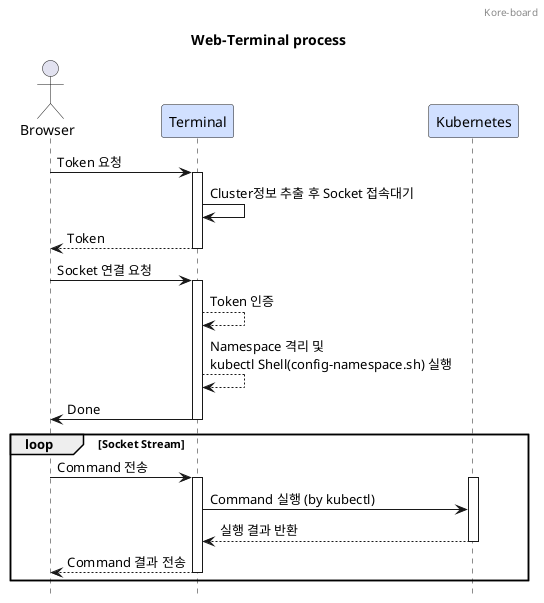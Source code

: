 @@startuml

header	Kore-board
title	Web-Terminal process
hide	footbox

actor		"Browser"		as browser
participant	"Terminal"		as terminal		#d1e0ff
participant	"Kubernetes"	as kubernetes	#d1e0ff

' # driver
browser		->	terminal		: Token 요청
activate terminal
	terminal	->	terminal	: Cluster정보 추출 후 Socket 접속대기
	browser		<--	terminal	: Token
deactivate terminal

browser		->	terminal	: Socket 연결 요청
activate terminal
	terminal	-->	terminal	: Token 인증
	terminal	-->	terminal	: Namespace 격리 및 \nkubectl Shell(config-namespace.sh) 실행
	browser		<-	terminal	: Done
deactivate terminal

loop Socket Stream
	browser		->	terminal	: Command 전송
	activate terminal
		activate kubernetes
			terminal	->	kubernetes	: Command 실행 (by kubectl)
			terminal	<--	kubernetes	: 실행 결과 반환
		deactivate kubernetes
		browser		<--	terminal	: Command 결과 전송
	deactivate terminal
end

@@enduml